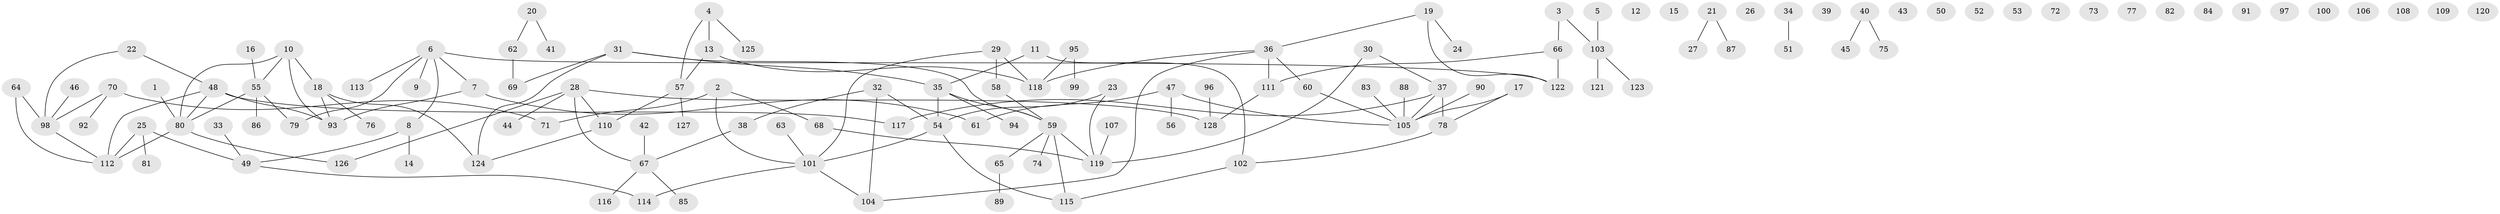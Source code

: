 // coarse degree distribution, {1: 0.23684210526315788, 3: 0.09210526315789473, 2: 0.15789473684210525, 4: 0.05263157894736842, 6: 0.07894736842105263, 7: 0.039473684210526314, 5: 0.02631578947368421, 0: 0.3026315789473684, 8: 0.013157894736842105}
// Generated by graph-tools (version 1.1) at 2025/16/03/04/25 18:16:33]
// undirected, 128 vertices, 134 edges
graph export_dot {
graph [start="1"]
  node [color=gray90,style=filled];
  1;
  2;
  3;
  4;
  5;
  6;
  7;
  8;
  9;
  10;
  11;
  12;
  13;
  14;
  15;
  16;
  17;
  18;
  19;
  20;
  21;
  22;
  23;
  24;
  25;
  26;
  27;
  28;
  29;
  30;
  31;
  32;
  33;
  34;
  35;
  36;
  37;
  38;
  39;
  40;
  41;
  42;
  43;
  44;
  45;
  46;
  47;
  48;
  49;
  50;
  51;
  52;
  53;
  54;
  55;
  56;
  57;
  58;
  59;
  60;
  61;
  62;
  63;
  64;
  65;
  66;
  67;
  68;
  69;
  70;
  71;
  72;
  73;
  74;
  75;
  76;
  77;
  78;
  79;
  80;
  81;
  82;
  83;
  84;
  85;
  86;
  87;
  88;
  89;
  90;
  91;
  92;
  93;
  94;
  95;
  96;
  97;
  98;
  99;
  100;
  101;
  102;
  103;
  104;
  105;
  106;
  107;
  108;
  109;
  110;
  111;
  112;
  113;
  114;
  115;
  116;
  117;
  118;
  119;
  120;
  121;
  122;
  123;
  124;
  125;
  126;
  127;
  128;
  1 -- 80;
  2 -- 68;
  2 -- 71;
  2 -- 101;
  3 -- 66;
  3 -- 103;
  4 -- 13;
  4 -- 57;
  4 -- 125;
  5 -- 103;
  6 -- 7;
  6 -- 8;
  6 -- 9;
  6 -- 79;
  6 -- 113;
  6 -- 122;
  7 -- 61;
  7 -- 93;
  8 -- 14;
  8 -- 49;
  10 -- 18;
  10 -- 55;
  10 -- 80;
  10 -- 93;
  11 -- 35;
  11 -- 102;
  13 -- 57;
  13 -- 118;
  16 -- 55;
  17 -- 78;
  17 -- 105;
  18 -- 76;
  18 -- 93;
  18 -- 124;
  19 -- 24;
  19 -- 36;
  19 -- 122;
  20 -- 41;
  20 -- 62;
  21 -- 27;
  21 -- 87;
  22 -- 48;
  22 -- 98;
  23 -- 54;
  23 -- 119;
  25 -- 49;
  25 -- 81;
  25 -- 112;
  28 -- 44;
  28 -- 67;
  28 -- 110;
  28 -- 126;
  28 -- 128;
  29 -- 58;
  29 -- 101;
  29 -- 118;
  30 -- 37;
  30 -- 119;
  31 -- 35;
  31 -- 59;
  31 -- 69;
  31 -- 124;
  32 -- 38;
  32 -- 54;
  32 -- 104;
  33 -- 49;
  34 -- 51;
  35 -- 54;
  35 -- 59;
  35 -- 94;
  36 -- 60;
  36 -- 104;
  36 -- 111;
  36 -- 118;
  37 -- 78;
  37 -- 105;
  37 -- 117;
  38 -- 67;
  40 -- 45;
  40 -- 75;
  42 -- 67;
  46 -- 98;
  47 -- 56;
  47 -- 61;
  47 -- 105;
  48 -- 80;
  48 -- 93;
  48 -- 112;
  48 -- 117;
  49 -- 114;
  54 -- 101;
  54 -- 115;
  55 -- 79;
  55 -- 80;
  55 -- 86;
  57 -- 110;
  57 -- 127;
  58 -- 59;
  59 -- 65;
  59 -- 74;
  59 -- 115;
  59 -- 119;
  60 -- 105;
  62 -- 69;
  63 -- 101;
  64 -- 98;
  64 -- 112;
  65 -- 89;
  66 -- 111;
  66 -- 122;
  67 -- 85;
  67 -- 116;
  68 -- 119;
  70 -- 71;
  70 -- 92;
  70 -- 98;
  78 -- 102;
  80 -- 112;
  80 -- 126;
  83 -- 105;
  88 -- 105;
  90 -- 105;
  95 -- 99;
  95 -- 118;
  96 -- 128;
  98 -- 112;
  101 -- 104;
  101 -- 114;
  102 -- 115;
  103 -- 121;
  103 -- 123;
  107 -- 119;
  110 -- 124;
  111 -- 128;
}
